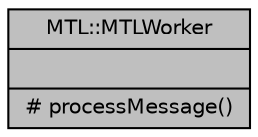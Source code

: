 digraph "MTL::MTLWorker"
{
 // LATEX_PDF_SIZE
  edge [fontname="Helvetica",fontsize="10",labelfontname="Helvetica",labelfontsize="10"];
  node [fontname="Helvetica",fontsize="10",shape=record];
  Node1 [label="{MTL::MTLWorker\n||# processMessage()\l}",height=0.2,width=0.4,color="black", fillcolor="grey75", style="filled", fontcolor="black",tooltip="Worker Interface."];
}
